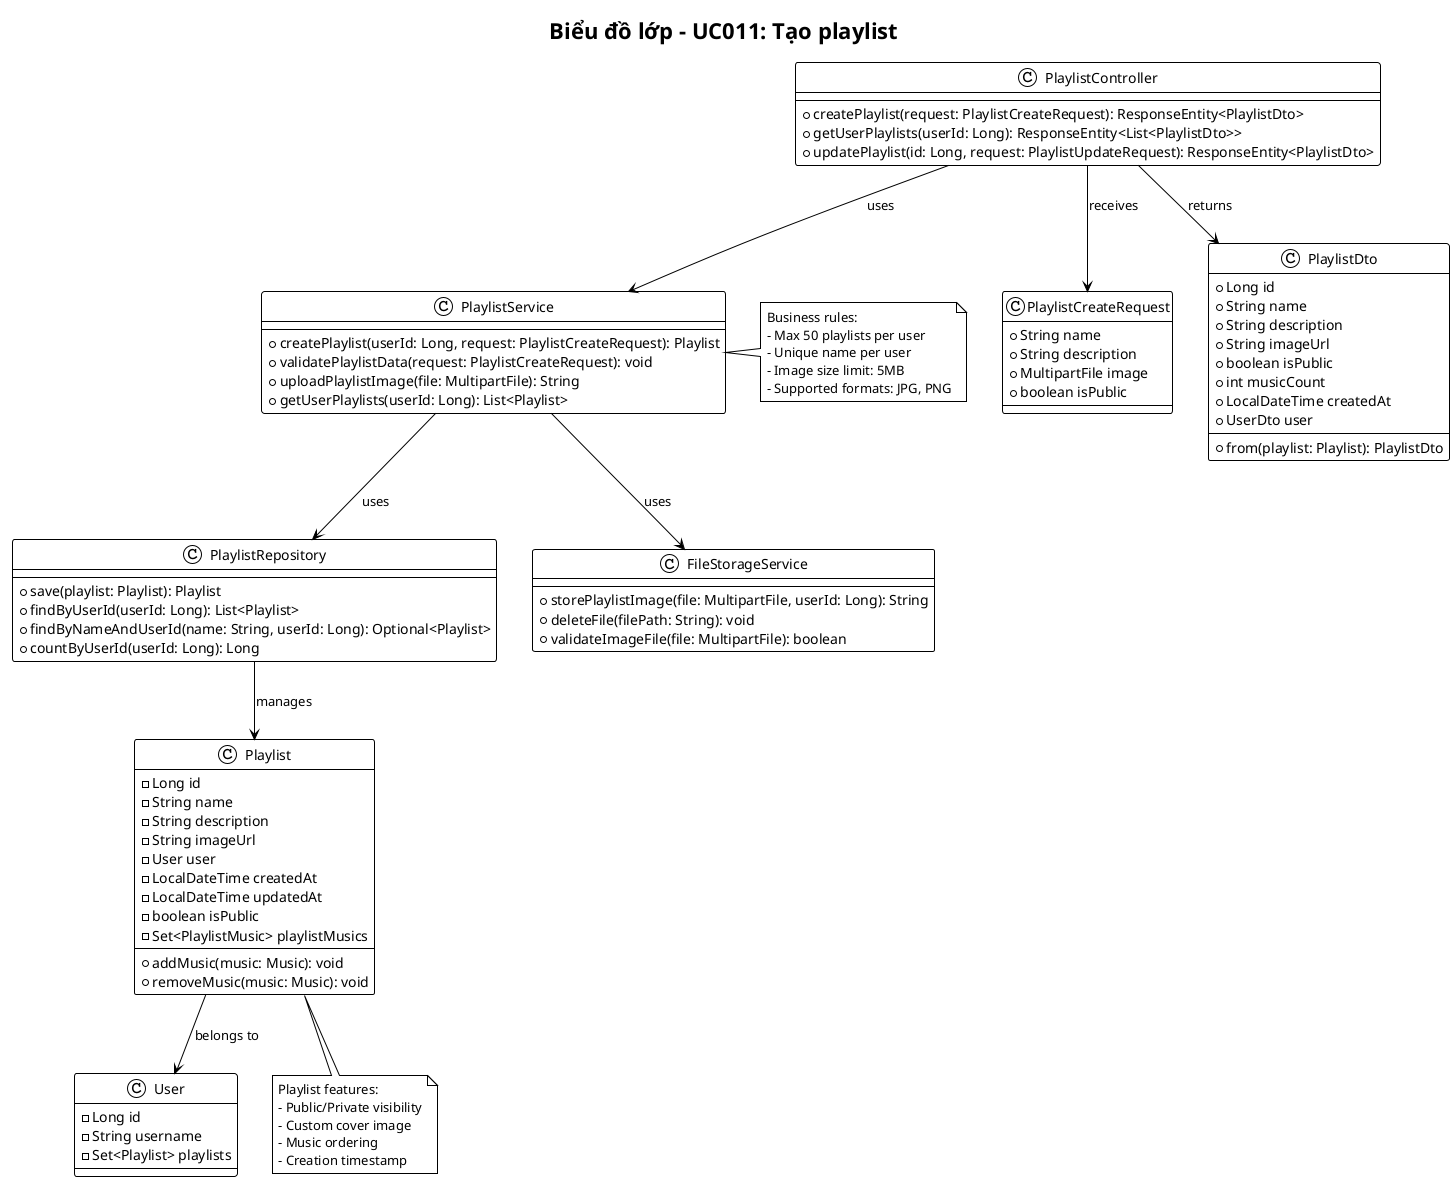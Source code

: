 @startuml UC011-Class-Diagram-Tao-Playlist
!theme plain

title Biểu đồ lớp - UC011: Tạo playlist

class PlaylistController {
    + createPlaylist(request: PlaylistCreateRequest): ResponseEntity<PlaylistDto>
    + getUserPlaylists(userId: Long): ResponseEntity<List<PlaylistDto>>
    + updatePlaylist(id: Long, request: PlaylistUpdateRequest): ResponseEntity<PlaylistDto>
}

class PlaylistService {
    + createPlaylist(userId: Long, request: PlaylistCreateRequest): Playlist
    + validatePlaylistData(request: PlaylistCreateRequest): void
    + uploadPlaylistImage(file: MultipartFile): String
    + getUserPlaylists(userId: Long): List<Playlist>
}

class Playlist {
    - Long id
    - String name
    - String description
    - String imageUrl
    - User user
    - LocalDateTime createdAt
    - LocalDateTime updatedAt
    - boolean isPublic
    - Set<PlaylistMusic> playlistMusics
    + addMusic(music: Music): void
    + removeMusic(music: Music): void
}

class PlaylistRepository {
    + save(playlist: Playlist): Playlist
    + findByUserId(userId: Long): List<Playlist>
    + findByNameAndUserId(name: String, userId: Long): Optional<Playlist>
    + countByUserId(userId: Long): Long
}

class PlaylistCreateRequest {
    + String name
    + String description
    + MultipartFile image
    + boolean isPublic
}

class PlaylistDto {
    + Long id
    + String name
    + String description
    + String imageUrl
    + boolean isPublic
    + int musicCount
    + LocalDateTime createdAt
    + UserDto user
    + from(playlist: Playlist): PlaylistDto
}

class FileStorageService {
    + storePlaylistImage(file: MultipartFile, userId: Long): String
    + deleteFile(filePath: String): void
    + validateImageFile(file: MultipartFile): boolean
}

class User {
    - Long id
    - String username
    - Set<Playlist> playlists
}

' Relationships
PlaylistController --> PlaylistService : uses
PlaylistService --> PlaylistRepository : uses
PlaylistService --> FileStorageService : uses
PlaylistRepository --> Playlist : manages
Playlist --> User : belongs to
PlaylistController --> PlaylistCreateRequest : receives
PlaylistController --> PlaylistDto : returns

note right of PlaylistService
  Business rules:
  - Max 50 playlists per user
  - Unique name per user
  - Image size limit: 5MB
  - Supported formats: JPG, PNG
end note

note bottom of Playlist
  Playlist features:
  - Public/Private visibility
  - Custom cover image
  - Music ordering
  - Creation timestamp
end note

@enduml
